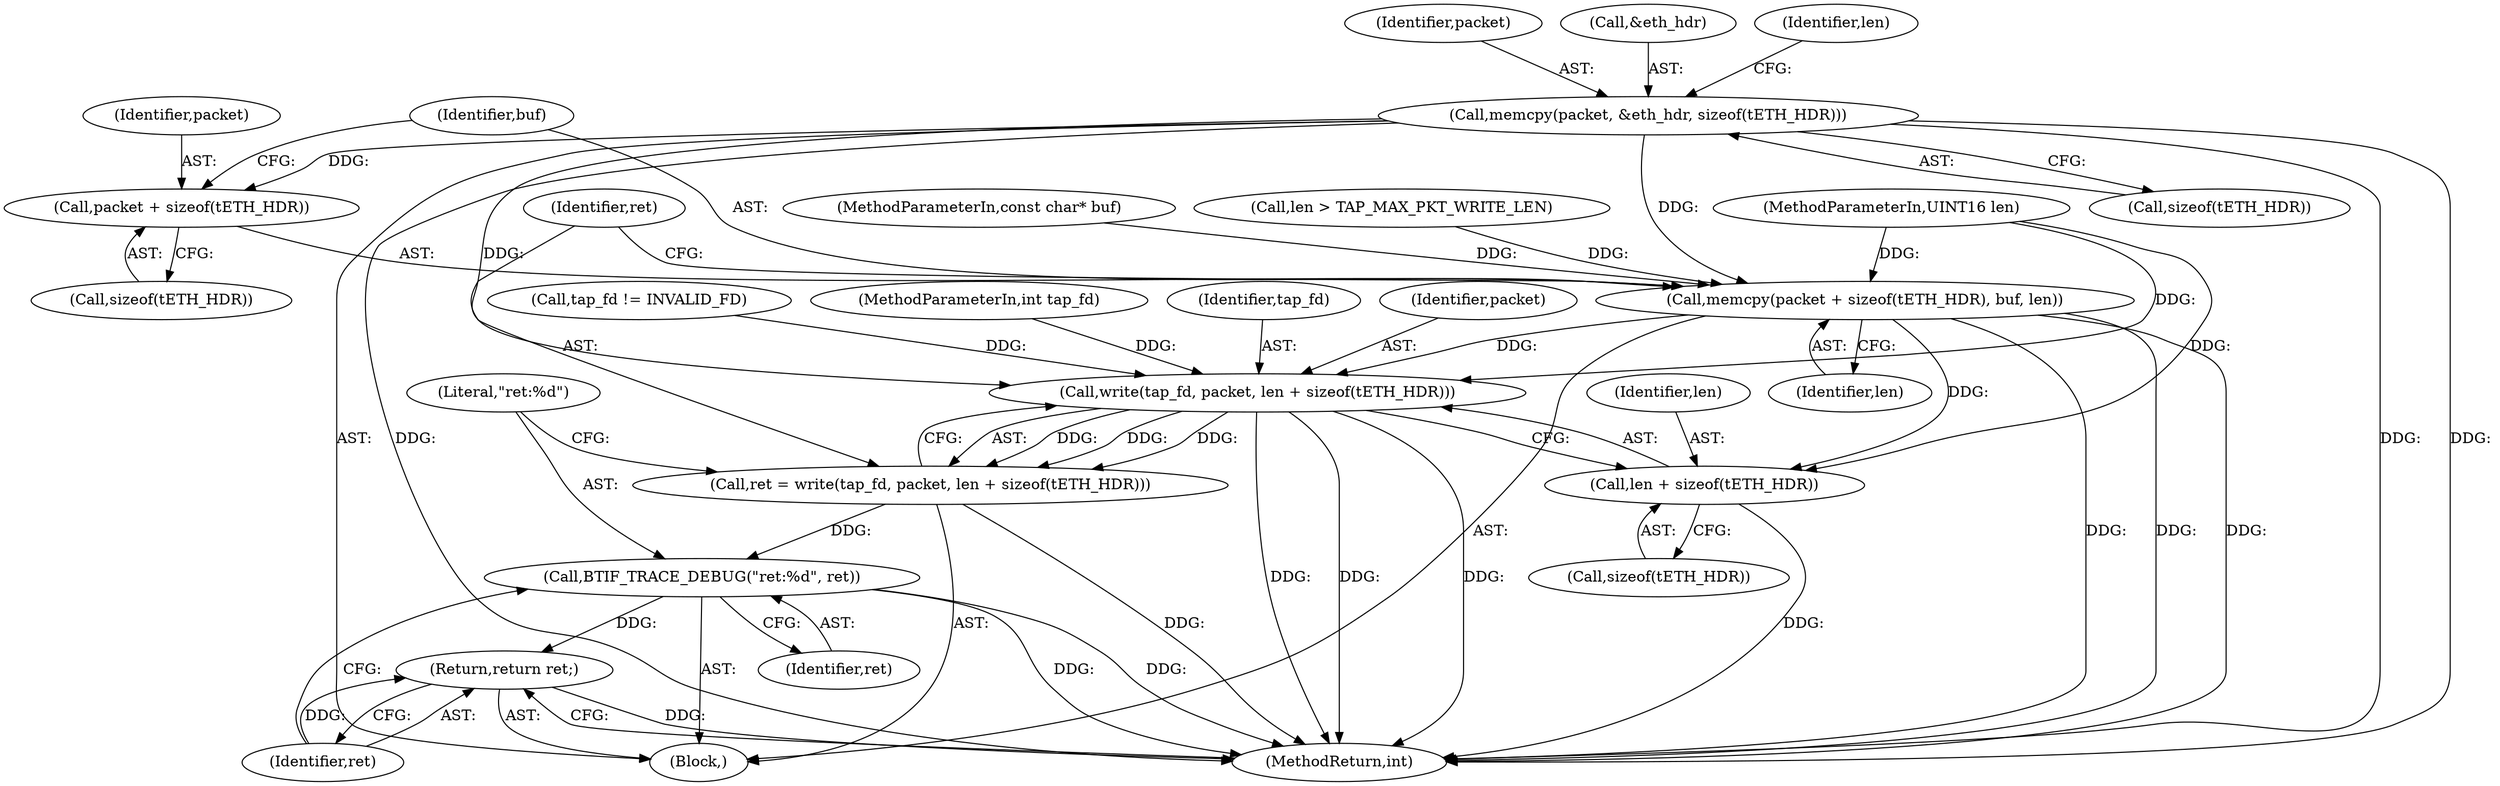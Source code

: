 digraph "0_Android_472271b153c5dc53c28beac55480a8d8434b2d5c_23@API" {
"1000142" [label="(Call,memcpy(packet, &eth_hdr, sizeof(tETH_HDR)))"];
"1000159" [label="(Call,memcpy(packet + sizeof(tETH_HDR), buf, len))"];
"1000169" [label="(Call,write(tap_fd, packet, len + sizeof(tETH_HDR)))"];
"1000167" [label="(Call,ret = write(tap_fd, packet, len + sizeof(tETH_HDR)))"];
"1000176" [label="(Call,BTIF_TRACE_DEBUG(\"ret:%d\", ret))"];
"1000179" [label="(Return,return ret;)"];
"1000172" [label="(Call,len + sizeof(tETH_HDR))"];
"1000160" [label="(Call,packet + sizeof(tETH_HDR))"];
"1000169" [label="(Call,write(tap_fd, packet, len + sizeof(tETH_HDR)))"];
"1000174" [label="(Call,sizeof(tETH_HDR))"];
"1000142" [label="(Call,memcpy(packet, &eth_hdr, sizeof(tETH_HDR)))"];
"1000176" [label="(Call,BTIF_TRACE_DEBUG(\"ret:%d\", ret))"];
"1000173" [label="(Identifier,len)"];
"1000167" [label="(Call,ret = write(tap_fd, packet, len + sizeof(tETH_HDR)))"];
"1000178" [label="(Identifier,ret)"];
"1000180" [label="(Identifier,ret)"];
"1000161" [label="(Identifier,packet)"];
"1000149" [label="(Call,len > TAP_MAX_PKT_WRITE_LEN)"];
"1000159" [label="(Call,memcpy(packet + sizeof(tETH_HDR), buf, len))"];
"1000164" [label="(Identifier,buf)"];
"1000143" [label="(Identifier,packet)"];
"1000162" [label="(Call,sizeof(tETH_HDR))"];
"1000116" [label="(Call,tap_fd != INVALID_FD)"];
"1000172" [label="(Call,len + sizeof(tETH_HDR))"];
"1000102" [label="(MethodParameterIn,int tap_fd)"];
"1000184" [label="(MethodReturn,int)"];
"1000160" [label="(Call,packet + sizeof(tETH_HDR))"];
"1000106" [label="(MethodParameterIn,const char* buf)"];
"1000144" [label="(Call,&eth_hdr)"];
"1000150" [label="(Identifier,len)"];
"1000179" [label="(Return,return ret;)"];
"1000165" [label="(Identifier,len)"];
"1000146" [label="(Call,sizeof(tETH_HDR))"];
"1000170" [label="(Identifier,tap_fd)"];
"1000119" [label="(Block,)"];
"1000177" [label="(Literal,\"ret:%d\")"];
"1000107" [label="(MethodParameterIn,UINT16 len)"];
"1000168" [label="(Identifier,ret)"];
"1000171" [label="(Identifier,packet)"];
"1000142" -> "1000119"  [label="AST: "];
"1000142" -> "1000146"  [label="CFG: "];
"1000143" -> "1000142"  [label="AST: "];
"1000144" -> "1000142"  [label="AST: "];
"1000146" -> "1000142"  [label="AST: "];
"1000150" -> "1000142"  [label="CFG: "];
"1000142" -> "1000184"  [label="DDG: "];
"1000142" -> "1000184"  [label="DDG: "];
"1000142" -> "1000184"  [label="DDG: "];
"1000142" -> "1000159"  [label="DDG: "];
"1000142" -> "1000160"  [label="DDG: "];
"1000142" -> "1000169"  [label="DDG: "];
"1000159" -> "1000119"  [label="AST: "];
"1000159" -> "1000165"  [label="CFG: "];
"1000160" -> "1000159"  [label="AST: "];
"1000164" -> "1000159"  [label="AST: "];
"1000165" -> "1000159"  [label="AST: "];
"1000168" -> "1000159"  [label="CFG: "];
"1000159" -> "1000184"  [label="DDG: "];
"1000159" -> "1000184"  [label="DDG: "];
"1000159" -> "1000184"  [label="DDG: "];
"1000106" -> "1000159"  [label="DDG: "];
"1000149" -> "1000159"  [label="DDG: "];
"1000107" -> "1000159"  [label="DDG: "];
"1000159" -> "1000169"  [label="DDG: "];
"1000159" -> "1000172"  [label="DDG: "];
"1000169" -> "1000167"  [label="AST: "];
"1000169" -> "1000172"  [label="CFG: "];
"1000170" -> "1000169"  [label="AST: "];
"1000171" -> "1000169"  [label="AST: "];
"1000172" -> "1000169"  [label="AST: "];
"1000167" -> "1000169"  [label="CFG: "];
"1000169" -> "1000184"  [label="DDG: "];
"1000169" -> "1000184"  [label="DDG: "];
"1000169" -> "1000184"  [label="DDG: "];
"1000169" -> "1000167"  [label="DDG: "];
"1000169" -> "1000167"  [label="DDG: "];
"1000169" -> "1000167"  [label="DDG: "];
"1000116" -> "1000169"  [label="DDG: "];
"1000102" -> "1000169"  [label="DDG: "];
"1000107" -> "1000169"  [label="DDG: "];
"1000167" -> "1000119"  [label="AST: "];
"1000168" -> "1000167"  [label="AST: "];
"1000177" -> "1000167"  [label="CFG: "];
"1000167" -> "1000184"  [label="DDG: "];
"1000167" -> "1000176"  [label="DDG: "];
"1000176" -> "1000119"  [label="AST: "];
"1000176" -> "1000178"  [label="CFG: "];
"1000177" -> "1000176"  [label="AST: "];
"1000178" -> "1000176"  [label="AST: "];
"1000180" -> "1000176"  [label="CFG: "];
"1000176" -> "1000184"  [label="DDG: "];
"1000176" -> "1000184"  [label="DDG: "];
"1000176" -> "1000179"  [label="DDG: "];
"1000179" -> "1000119"  [label="AST: "];
"1000179" -> "1000180"  [label="CFG: "];
"1000180" -> "1000179"  [label="AST: "];
"1000184" -> "1000179"  [label="CFG: "];
"1000179" -> "1000184"  [label="DDG: "];
"1000180" -> "1000179"  [label="DDG: "];
"1000172" -> "1000174"  [label="CFG: "];
"1000173" -> "1000172"  [label="AST: "];
"1000174" -> "1000172"  [label="AST: "];
"1000172" -> "1000184"  [label="DDG: "];
"1000107" -> "1000172"  [label="DDG: "];
"1000160" -> "1000162"  [label="CFG: "];
"1000161" -> "1000160"  [label="AST: "];
"1000162" -> "1000160"  [label="AST: "];
"1000164" -> "1000160"  [label="CFG: "];
}
